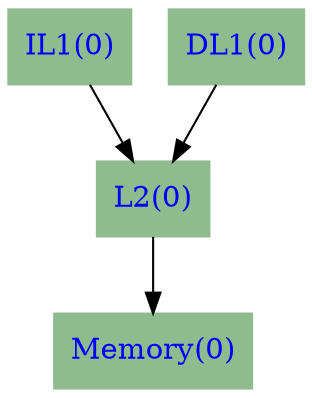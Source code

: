 
digraph simple_hierarchy {

node [color=Green,fontcolor=Blue,font=Courier,shape=record]


"Memory(0)"[shape=record,sides=5,peripheries=2,color=darkseagreen,style=filled]
"L2(0)" -> "Memory(0)"

"L2(0)"[shape=record,sides=5,peripheries=2,color=darkseagreen,style=filled]
"IL1(0)" -> "L2(0)"

"IL1(0)"[shape=record,sides=5,peripheries=2,color=darkseagreen,style=filled]
"DL1(0)" -> "L2(0)"

"DL1(0)"[shape=record,sides=5,peripheries=2,color=darkseagreen,style=filled]
}
